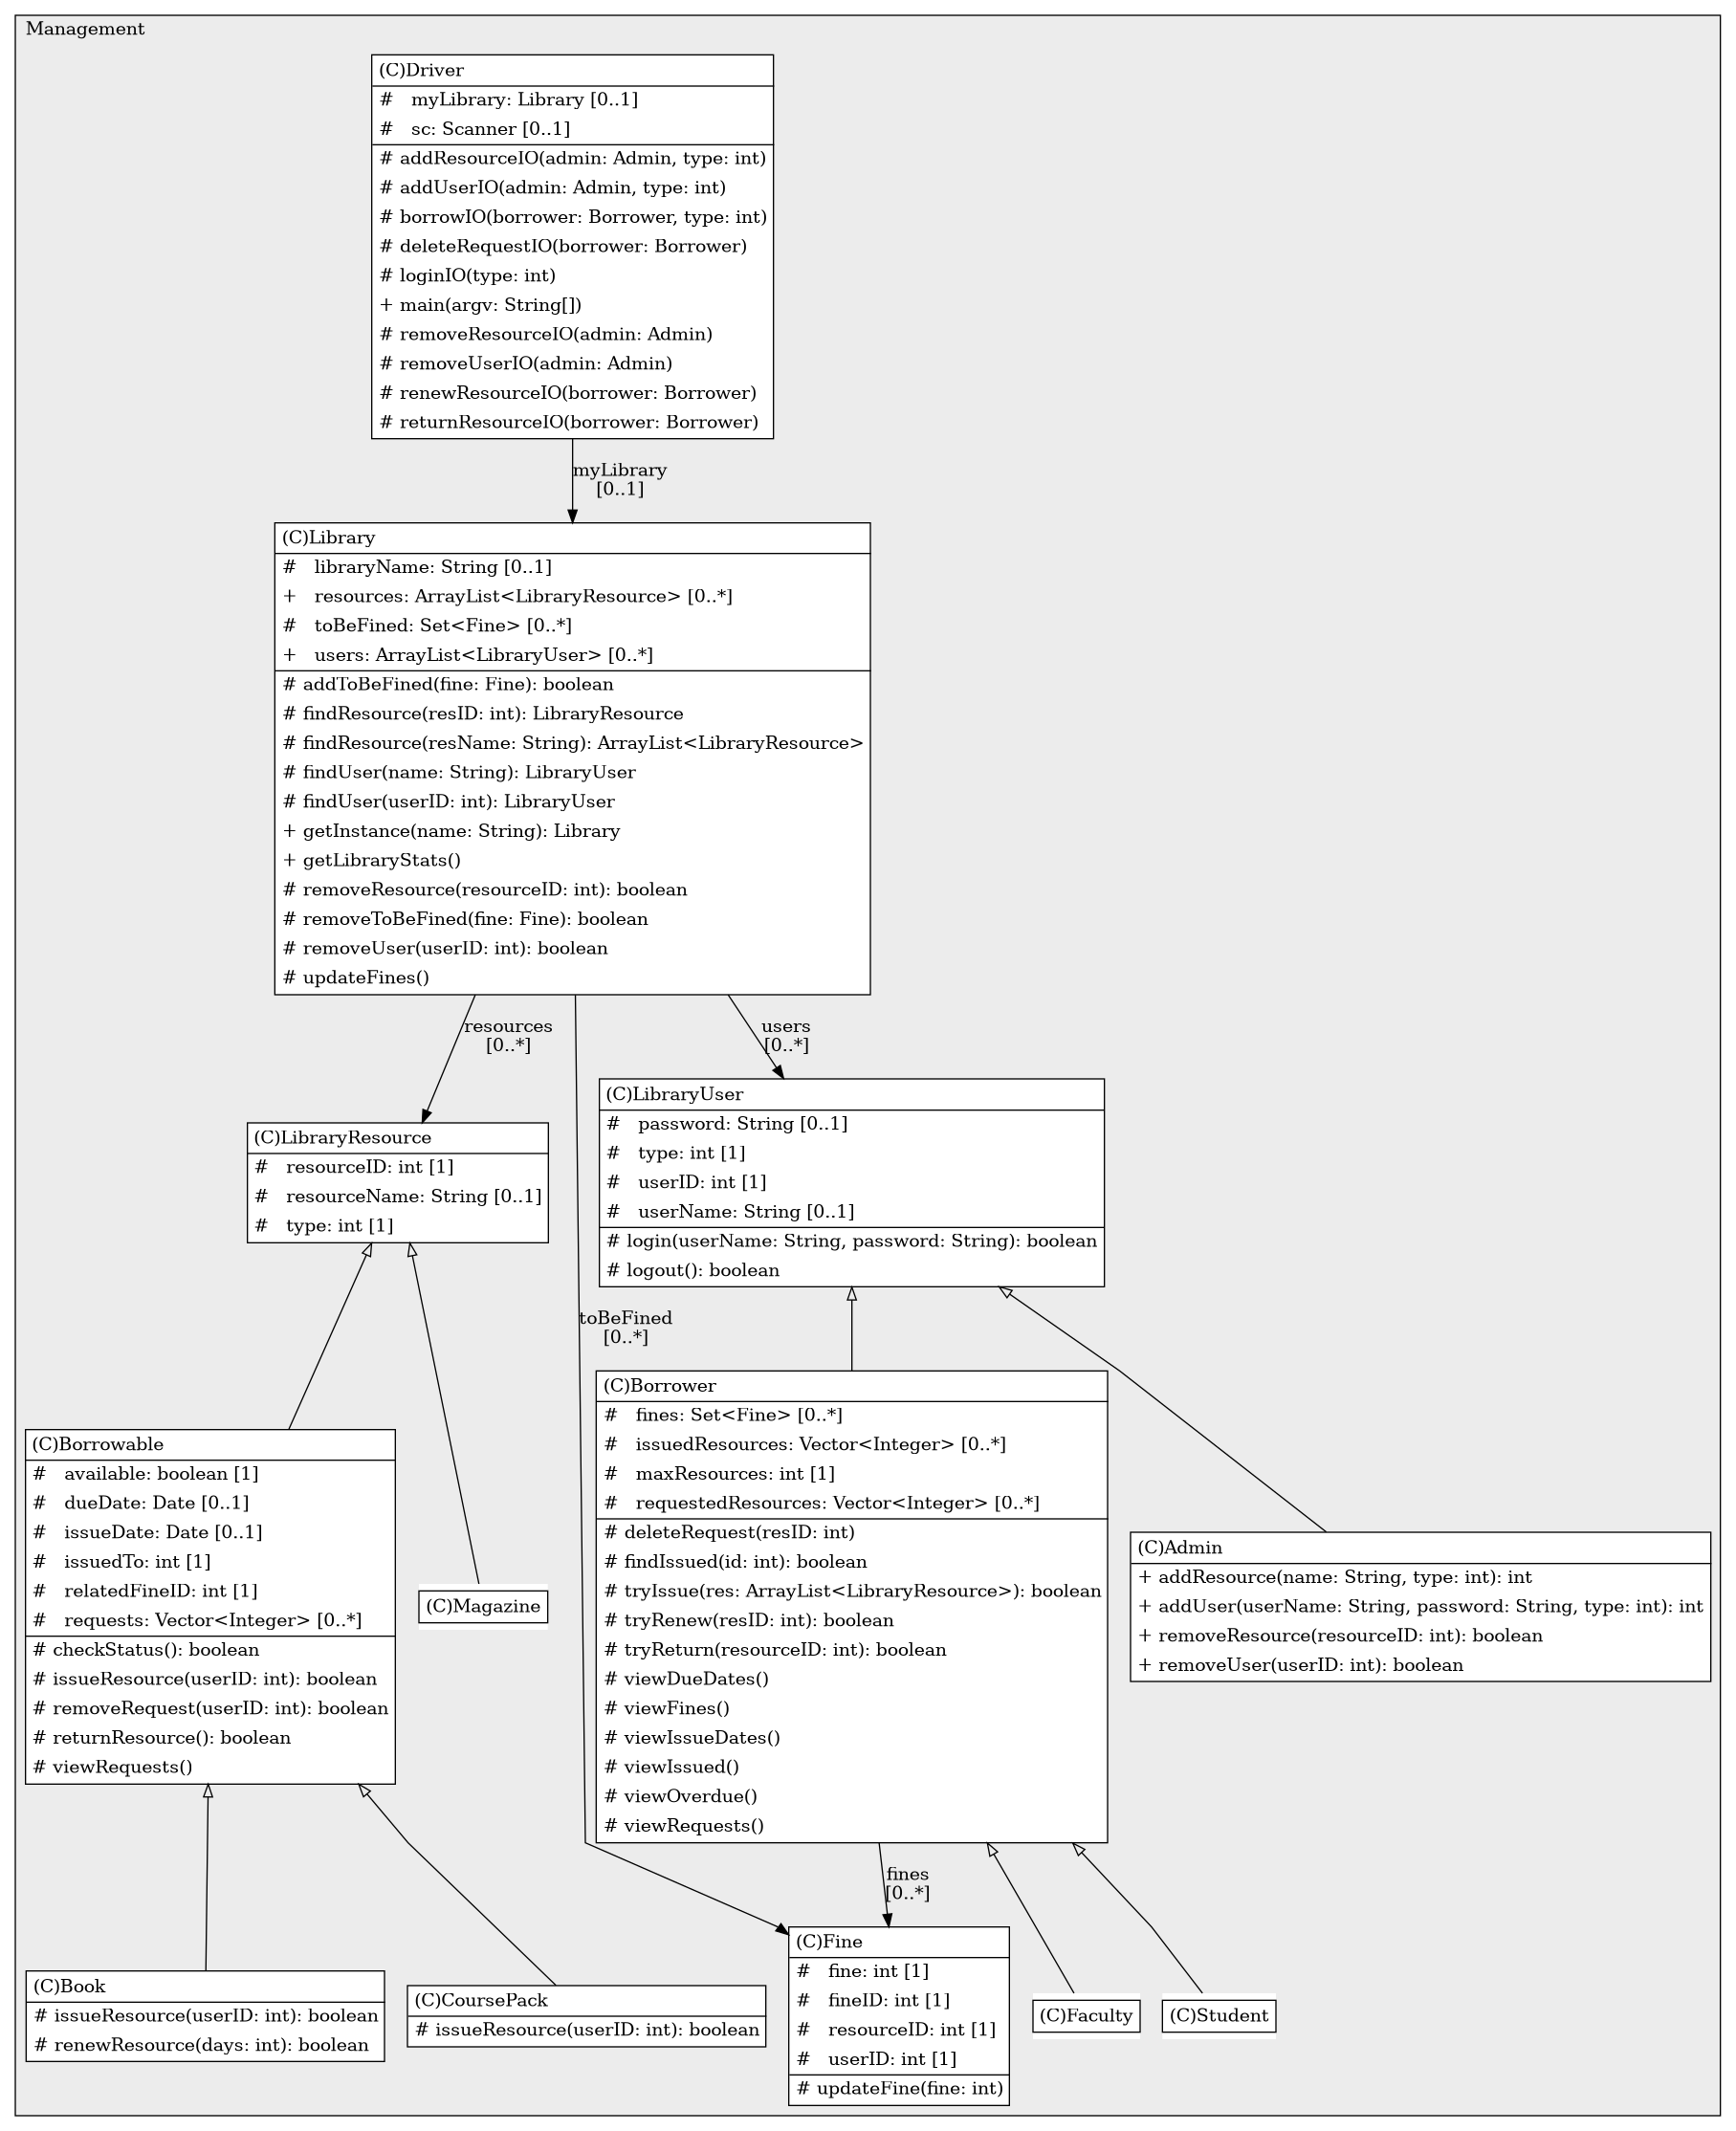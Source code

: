 @startuml

/' diagram meta data start
config=StructureConfiguration;
{
  "projectClassification": {
    "searchMode": "OpenProject", // OpenProject, AllProjects
    "includedProjects": "",
    "pathEndKeywords": "*.impl",
    "isClientPath": "",
    "isClientName": "",
    "isTestPath": "",
    "isTestName": "",
    "isMappingPath": "",
    "isMappingName": "",
    "isDataAccessPath": "",
    "isDataAccessName": "",
    "isDataStructurePath": "",
    "isDataStructureName": "",
    "isInterfaceStructuresPath": "",
    "isInterfaceStructuresName": "",
    "isEntryPointPath": "",
    "isEntryPointName": "",
    "treatFinalFieldsAsMandatory": false
  },
  "graphRestriction": {
    "classPackageExcludeFilter": "",
    "classPackageIncludeFilter": "",
    "classNameExcludeFilter": "",
    "classNameIncludeFilter": "",
    "methodNameExcludeFilter": "",
    "methodNameIncludeFilter": "",
    "removeByInheritance": "", // inheritance/annotation based filtering is done in a second step
    "removeByAnnotation": "",
    "removeByClassPackage": "", // cleanup the graph after inheritance/annotation based filtering is done
    "removeByClassName": "",
    "cutMappings": false,
    "cutEnum": true,
    "cutTests": true,
    "cutClient": true,
    "cutDataAccess": true,
    "cutInterfaceStructures": false,
    "cutDataStructures": false,
    "cutGetterAndSetter": true,
    "cutConstructors": true
  },
  "graphTraversal": {
    "forwardDepth": 6,
    "backwardDepth": 6,
    "classPackageExcludeFilter": "",
    "classPackageIncludeFilter": "",
    "classNameExcludeFilter": "",
    "classNameIncludeFilter": "",
    "methodNameExcludeFilter": "",
    "methodNameIncludeFilter": "",
    "hideMappings": false,
    "hideDataStructures": false,
    "hidePrivateMethods": true,
    "hideInterfaceCalls": true, // indirection: implementation -> interface (is hidden) -> implementation
    "onlyShowApplicationEntryPoints": false, // root node is included
    "useMethodCallsForStructureDiagram": "ForwardOnly" // ForwardOnly, BothDirections, No
  },
  "details": {
    "aggregation": "GroupByClass", // ByClass, GroupByClass, None
    "showClassGenericTypes": true,
    "showMethods": true,
    "showMethodParameterNames": true,
    "showMethodParameterTypes": true,
    "showMethodReturnType": true,
    "showPackageLevels": 2,
    "showDetailedClassStructure": true
  },
  "rootClass": "Library.Management.Student",
  "extensionCallbackMethod": "" // qualified.class.name#methodName - signature: public static String method(String)
}
diagram meta data end '/



digraph g {
    rankdir="TB"
    splines=polyline
    

'nodes 
subgraph cluster_193483875 { 
   	label=Management
	labeljust=l
	fillcolor="#ececec"
	style=filled
   
   Admin159471510[
	label=<<TABLE BORDER="1" CELLBORDER="0" CELLPADDING="4" CELLSPACING="0">
<TR><TD ALIGN="LEFT" >(C)Admin</TD></TR>
<HR/>
<TR><TD ALIGN="LEFT" >+ addResource(name: String, type: int): int</TD></TR>
<TR><TD ALIGN="LEFT" >+ addUser(userName: String, password: String, type: int): int</TD></TR>
<TR><TD ALIGN="LEFT" >+ removeResource(resourceID: int): boolean</TD></TR>
<TR><TD ALIGN="LEFT" >+ removeUser(userID: int): boolean</TD></TR>
</TABLE>>
	style=filled
	margin=0
	shape=plaintext
	fillcolor="#FFFFFF"
];

Book159471510[
	label=<<TABLE BORDER="1" CELLBORDER="0" CELLPADDING="4" CELLSPACING="0">
<TR><TD ALIGN="LEFT" >(C)Book</TD></TR>
<HR/>
<TR><TD ALIGN="LEFT" ># issueResource(userID: int): boolean</TD></TR>
<TR><TD ALIGN="LEFT" ># renewResource(days: int): boolean</TD></TR>
</TABLE>>
	style=filled
	margin=0
	shape=plaintext
	fillcolor="#FFFFFF"
];

Borrowable159471510[
	label=<<TABLE BORDER="1" CELLBORDER="0" CELLPADDING="4" CELLSPACING="0">
<TR><TD ALIGN="LEFT" >(C)Borrowable</TD></TR>
<HR/>
<TR><TD ALIGN="LEFT" >#   available: boolean [1]</TD></TR>
<TR><TD ALIGN="LEFT" >#   dueDate: Date [0..1]</TD></TR>
<TR><TD ALIGN="LEFT" >#   issueDate: Date [0..1]</TD></TR>
<TR><TD ALIGN="LEFT" >#   issuedTo: int [1]</TD></TR>
<TR><TD ALIGN="LEFT" >#   relatedFineID: int [1]</TD></TR>
<TR><TD ALIGN="LEFT" >#   requests: Vector&lt;Integer&gt; [0..*]</TD></TR>
<HR/>
<TR><TD ALIGN="LEFT" ># checkStatus(): boolean</TD></TR>
<TR><TD ALIGN="LEFT" ># issueResource(userID: int): boolean</TD></TR>
<TR><TD ALIGN="LEFT" ># removeRequest(userID: int): boolean</TD></TR>
<TR><TD ALIGN="LEFT" ># returnResource(): boolean</TD></TR>
<TR><TD ALIGN="LEFT" ># viewRequests()</TD></TR>
</TABLE>>
	style=filled
	margin=0
	shape=plaintext
	fillcolor="#FFFFFF"
];

Borrower159471510[
	label=<<TABLE BORDER="1" CELLBORDER="0" CELLPADDING="4" CELLSPACING="0">
<TR><TD ALIGN="LEFT" >(C)Borrower</TD></TR>
<HR/>
<TR><TD ALIGN="LEFT" >#   fines: Set&lt;Fine&gt; [0..*]</TD></TR>
<TR><TD ALIGN="LEFT" >#   issuedResources: Vector&lt;Integer&gt; [0..*]</TD></TR>
<TR><TD ALIGN="LEFT" >#   maxResources: int [1]</TD></TR>
<TR><TD ALIGN="LEFT" >#   requestedResources: Vector&lt;Integer&gt; [0..*]</TD></TR>
<HR/>
<TR><TD ALIGN="LEFT" ># deleteRequest(resID: int)</TD></TR>
<TR><TD ALIGN="LEFT" ># findIssued(id: int): boolean</TD></TR>
<TR><TD ALIGN="LEFT" ># tryIssue(res: ArrayList&lt;LibraryResource&gt;): boolean</TD></TR>
<TR><TD ALIGN="LEFT" ># tryRenew(resID: int): boolean</TD></TR>
<TR><TD ALIGN="LEFT" ># tryReturn(resourceID: int): boolean</TD></TR>
<TR><TD ALIGN="LEFT" ># viewDueDates()</TD></TR>
<TR><TD ALIGN="LEFT" ># viewFines()</TD></TR>
<TR><TD ALIGN="LEFT" ># viewIssueDates()</TD></TR>
<TR><TD ALIGN="LEFT" ># viewIssued()</TD></TR>
<TR><TD ALIGN="LEFT" ># viewOverdue()</TD></TR>
<TR><TD ALIGN="LEFT" ># viewRequests()</TD></TR>
</TABLE>>
	style=filled
	margin=0
	shape=plaintext
	fillcolor="#FFFFFF"
];

CoursePack159471510[
	label=<<TABLE BORDER="1" CELLBORDER="0" CELLPADDING="4" CELLSPACING="0">
<TR><TD ALIGN="LEFT" >(C)CoursePack</TD></TR>
<HR/>
<TR><TD ALIGN="LEFT" ># issueResource(userID: int): boolean</TD></TR>
</TABLE>>
	style=filled
	margin=0
	shape=plaintext
	fillcolor="#FFFFFF"
];

Driver159471510[
	label=<<TABLE BORDER="1" CELLBORDER="0" CELLPADDING="4" CELLSPACING="0">
<TR><TD ALIGN="LEFT" >(C)Driver</TD></TR>
<HR/>
<TR><TD ALIGN="LEFT" >#   myLibrary: Library [0..1]</TD></TR>
<TR><TD ALIGN="LEFT" >#   sc: Scanner [0..1]</TD></TR>
<HR/>
<TR><TD ALIGN="LEFT" ># addResourceIO(admin: Admin, type: int)</TD></TR>
<TR><TD ALIGN="LEFT" ># addUserIO(admin: Admin, type: int)</TD></TR>
<TR><TD ALIGN="LEFT" ># borrowIO(borrower: Borrower, type: int)</TD></TR>
<TR><TD ALIGN="LEFT" ># deleteRequestIO(borrower: Borrower)</TD></TR>
<TR><TD ALIGN="LEFT" ># loginIO(type: int)</TD></TR>
<TR><TD ALIGN="LEFT" >+ main(argv: String[])</TD></TR>
<TR><TD ALIGN="LEFT" ># removeResourceIO(admin: Admin)</TD></TR>
<TR><TD ALIGN="LEFT" ># removeUserIO(admin: Admin)</TD></TR>
<TR><TD ALIGN="LEFT" ># renewResourceIO(borrower: Borrower)</TD></TR>
<TR><TD ALIGN="LEFT" ># returnResourceIO(borrower: Borrower)</TD></TR>
</TABLE>>
	style=filled
	margin=0
	shape=plaintext
	fillcolor="#FFFFFF"
];

Faculty159471510[
	label=<<TABLE BORDER="1" CELLBORDER="0" CELLPADDING="4" CELLSPACING="0">
<TR><TD ALIGN="LEFT" >(C)Faculty</TD></TR>
</TABLE>>
	style=filled
	margin=0
	shape=plaintext
	fillcolor="#FFFFFF"
];

Fine159471510[
	label=<<TABLE BORDER="1" CELLBORDER="0" CELLPADDING="4" CELLSPACING="0">
<TR><TD ALIGN="LEFT" >(C)Fine</TD></TR>
<HR/>
<TR><TD ALIGN="LEFT" >#   fine: int [1]</TD></TR>
<TR><TD ALIGN="LEFT" >#   fineID: int [1]</TD></TR>
<TR><TD ALIGN="LEFT" >#   resourceID: int [1]</TD></TR>
<TR><TD ALIGN="LEFT" >#   userID: int [1]</TD></TR>
<HR/>
<TR><TD ALIGN="LEFT" ># updateFine(fine: int)</TD></TR>
</TABLE>>
	style=filled
	margin=0
	shape=plaintext
	fillcolor="#FFFFFF"
];

Library159471510[
	label=<<TABLE BORDER="1" CELLBORDER="0" CELLPADDING="4" CELLSPACING="0">
<TR><TD ALIGN="LEFT" >(C)Library</TD></TR>
<HR/>
<TR><TD ALIGN="LEFT" >#   libraryName: String [0..1]</TD></TR>
<TR><TD ALIGN="LEFT" >+   resources: ArrayList&lt;LibraryResource&gt; [0..*]</TD></TR>
<TR><TD ALIGN="LEFT" >#   toBeFined: Set&lt;Fine&gt; [0..*]</TD></TR>
<TR><TD ALIGN="LEFT" >+   users: ArrayList&lt;LibraryUser&gt; [0..*]</TD></TR>
<HR/>
<TR><TD ALIGN="LEFT" ># addToBeFined(fine: Fine): boolean</TD></TR>
<TR><TD ALIGN="LEFT" ># findResource(resID: int): LibraryResource</TD></TR>
<TR><TD ALIGN="LEFT" ># findResource(resName: String): ArrayList&lt;LibraryResource&gt;</TD></TR>
<TR><TD ALIGN="LEFT" ># findUser(name: String): LibraryUser</TD></TR>
<TR><TD ALIGN="LEFT" ># findUser(userID: int): LibraryUser</TD></TR>
<TR><TD ALIGN="LEFT" >+ getInstance(name: String): Library</TD></TR>
<TR><TD ALIGN="LEFT" >+ getLibraryStats()</TD></TR>
<TR><TD ALIGN="LEFT" ># removeResource(resourceID: int): boolean</TD></TR>
<TR><TD ALIGN="LEFT" ># removeToBeFined(fine: Fine): boolean</TD></TR>
<TR><TD ALIGN="LEFT" ># removeUser(userID: int): boolean</TD></TR>
<TR><TD ALIGN="LEFT" ># updateFines()</TD></TR>
</TABLE>>
	style=filled
	margin=0
	shape=plaintext
	fillcolor="#FFFFFF"
];

LibraryResource159471510[
	label=<<TABLE BORDER="1" CELLBORDER="0" CELLPADDING="4" CELLSPACING="0">
<TR><TD ALIGN="LEFT" >(C)LibraryResource</TD></TR>
<HR/>
<TR><TD ALIGN="LEFT" >#   resourceID: int [1]</TD></TR>
<TR><TD ALIGN="LEFT" >#   resourceName: String [0..1]</TD></TR>
<TR><TD ALIGN="LEFT" >#   type: int [1]</TD></TR>
</TABLE>>
	style=filled
	margin=0
	shape=plaintext
	fillcolor="#FFFFFF"
];

LibraryUser159471510[
	label=<<TABLE BORDER="1" CELLBORDER="0" CELLPADDING="4" CELLSPACING="0">
<TR><TD ALIGN="LEFT" >(C)LibraryUser</TD></TR>
<HR/>
<TR><TD ALIGN="LEFT" >#   password: String [0..1]</TD></TR>
<TR><TD ALIGN="LEFT" >#   type: int [1]</TD></TR>
<TR><TD ALIGN="LEFT" >#   userID: int [1]</TD></TR>
<TR><TD ALIGN="LEFT" >#   userName: String [0..1]</TD></TR>
<HR/>
<TR><TD ALIGN="LEFT" ># login(userName: String, password: String): boolean</TD></TR>
<TR><TD ALIGN="LEFT" ># logout(): boolean</TD></TR>
</TABLE>>
	style=filled
	margin=0
	shape=plaintext
	fillcolor="#FFFFFF"
];

Magazine159471510[
	label=<<TABLE BORDER="1" CELLBORDER="0" CELLPADDING="4" CELLSPACING="0">
<TR><TD ALIGN="LEFT" >(C)Magazine</TD></TR>
</TABLE>>
	style=filled
	margin=0
	shape=plaintext
	fillcolor="#FFFFFF"
];

Student159471510[
	label=<<TABLE BORDER="1" CELLBORDER="0" CELLPADDING="4" CELLSPACING="0">
<TR><TD ALIGN="LEFT" >(C)Student</TD></TR>
</TABLE>>
	style=filled
	margin=0
	shape=plaintext
	fillcolor="#FFFFFF"
];
} 

'edges    
Borrowable159471510 -> Book159471510[arrowhead=none, arrowtail=empty, dir=both];
Borrowable159471510 -> CoursePack159471510[arrowhead=none, arrowtail=empty, dir=both];
Borrower159471510 -> Faculty159471510[arrowhead=none, arrowtail=empty, dir=both];
Borrower159471510 -> Fine159471510[label="fines
[0..*]"];
Borrower159471510 -> Student159471510[arrowhead=none, arrowtail=empty, dir=both];
Driver159471510 -> Library159471510[label="myLibrary
[0..1]"];
Library159471510 -> Fine159471510[label="toBeFined
[0..*]"];
Library159471510 -> LibraryResource159471510[label="resources
[0..*]"];
Library159471510 -> LibraryUser159471510[label="users
[0..*]"];
LibraryResource159471510 -> Borrowable159471510[arrowhead=none, arrowtail=empty, dir=both];
LibraryResource159471510 -> Magazine159471510[arrowhead=none, arrowtail=empty, dir=both];
LibraryUser159471510 -> Admin159471510[arrowhead=none, arrowtail=empty, dir=both];
LibraryUser159471510 -> Borrower159471510[arrowhead=none, arrowtail=empty, dir=both];
    
}
@enduml